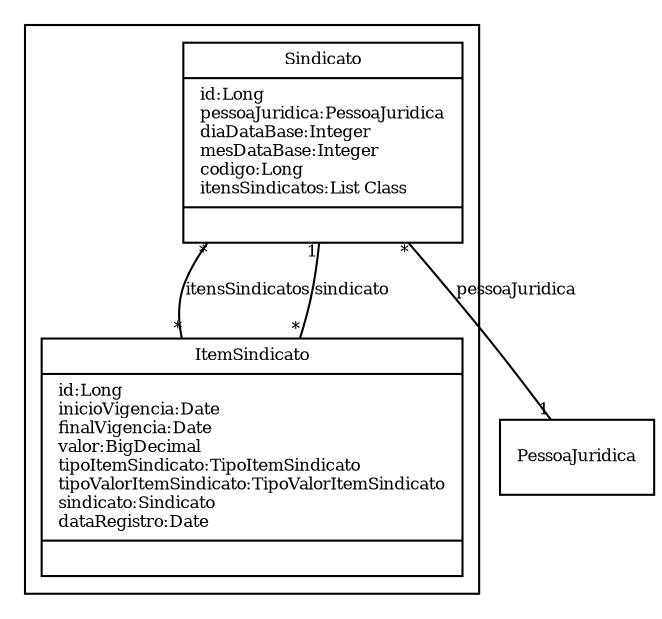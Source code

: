 digraph G{
fontname = "Times-Roman"
fontsize = 8

node [
        fontname = "Times-Roman"
        fontsize = 8
        shape = "record"
]

edge [
        fontname = "Times-Roman"
        fontsize = 8
]

subgraph clusterSINDICATO
{
Sindicato [label = "{Sindicato|id:Long\lpessoaJuridica:PessoaJuridica\ldiaDataBase:Integer\lmesDataBase:Integer\lcodigo:Long\litensSindicatos:List Class\l|\l}"]
ItemSindicato [label = "{ItemSindicato|id:Long\linicioVigencia:Date\lfinalVigencia:Date\lvalor:BigDecimal\ltipoItemSindicato:TipoItemSindicato\ltipoValorItemSindicato:TipoValorItemSindicato\lsindicato:Sindicato\ldataRegistro:Date\l|\l}"]
}
edge [arrowhead = "none" headlabel = "1" taillabel = "*"] Sindicato -> PessoaJuridica [label = "pessoaJuridica"]
edge [arrowhead = "none" headlabel = "*" taillabel = "*"] Sindicato -> ItemSindicato [label = "itensSindicatos"]
edge [arrowhead = "none" headlabel = "1" taillabel = "*"] ItemSindicato -> Sindicato [label = "sindicato"]
}
